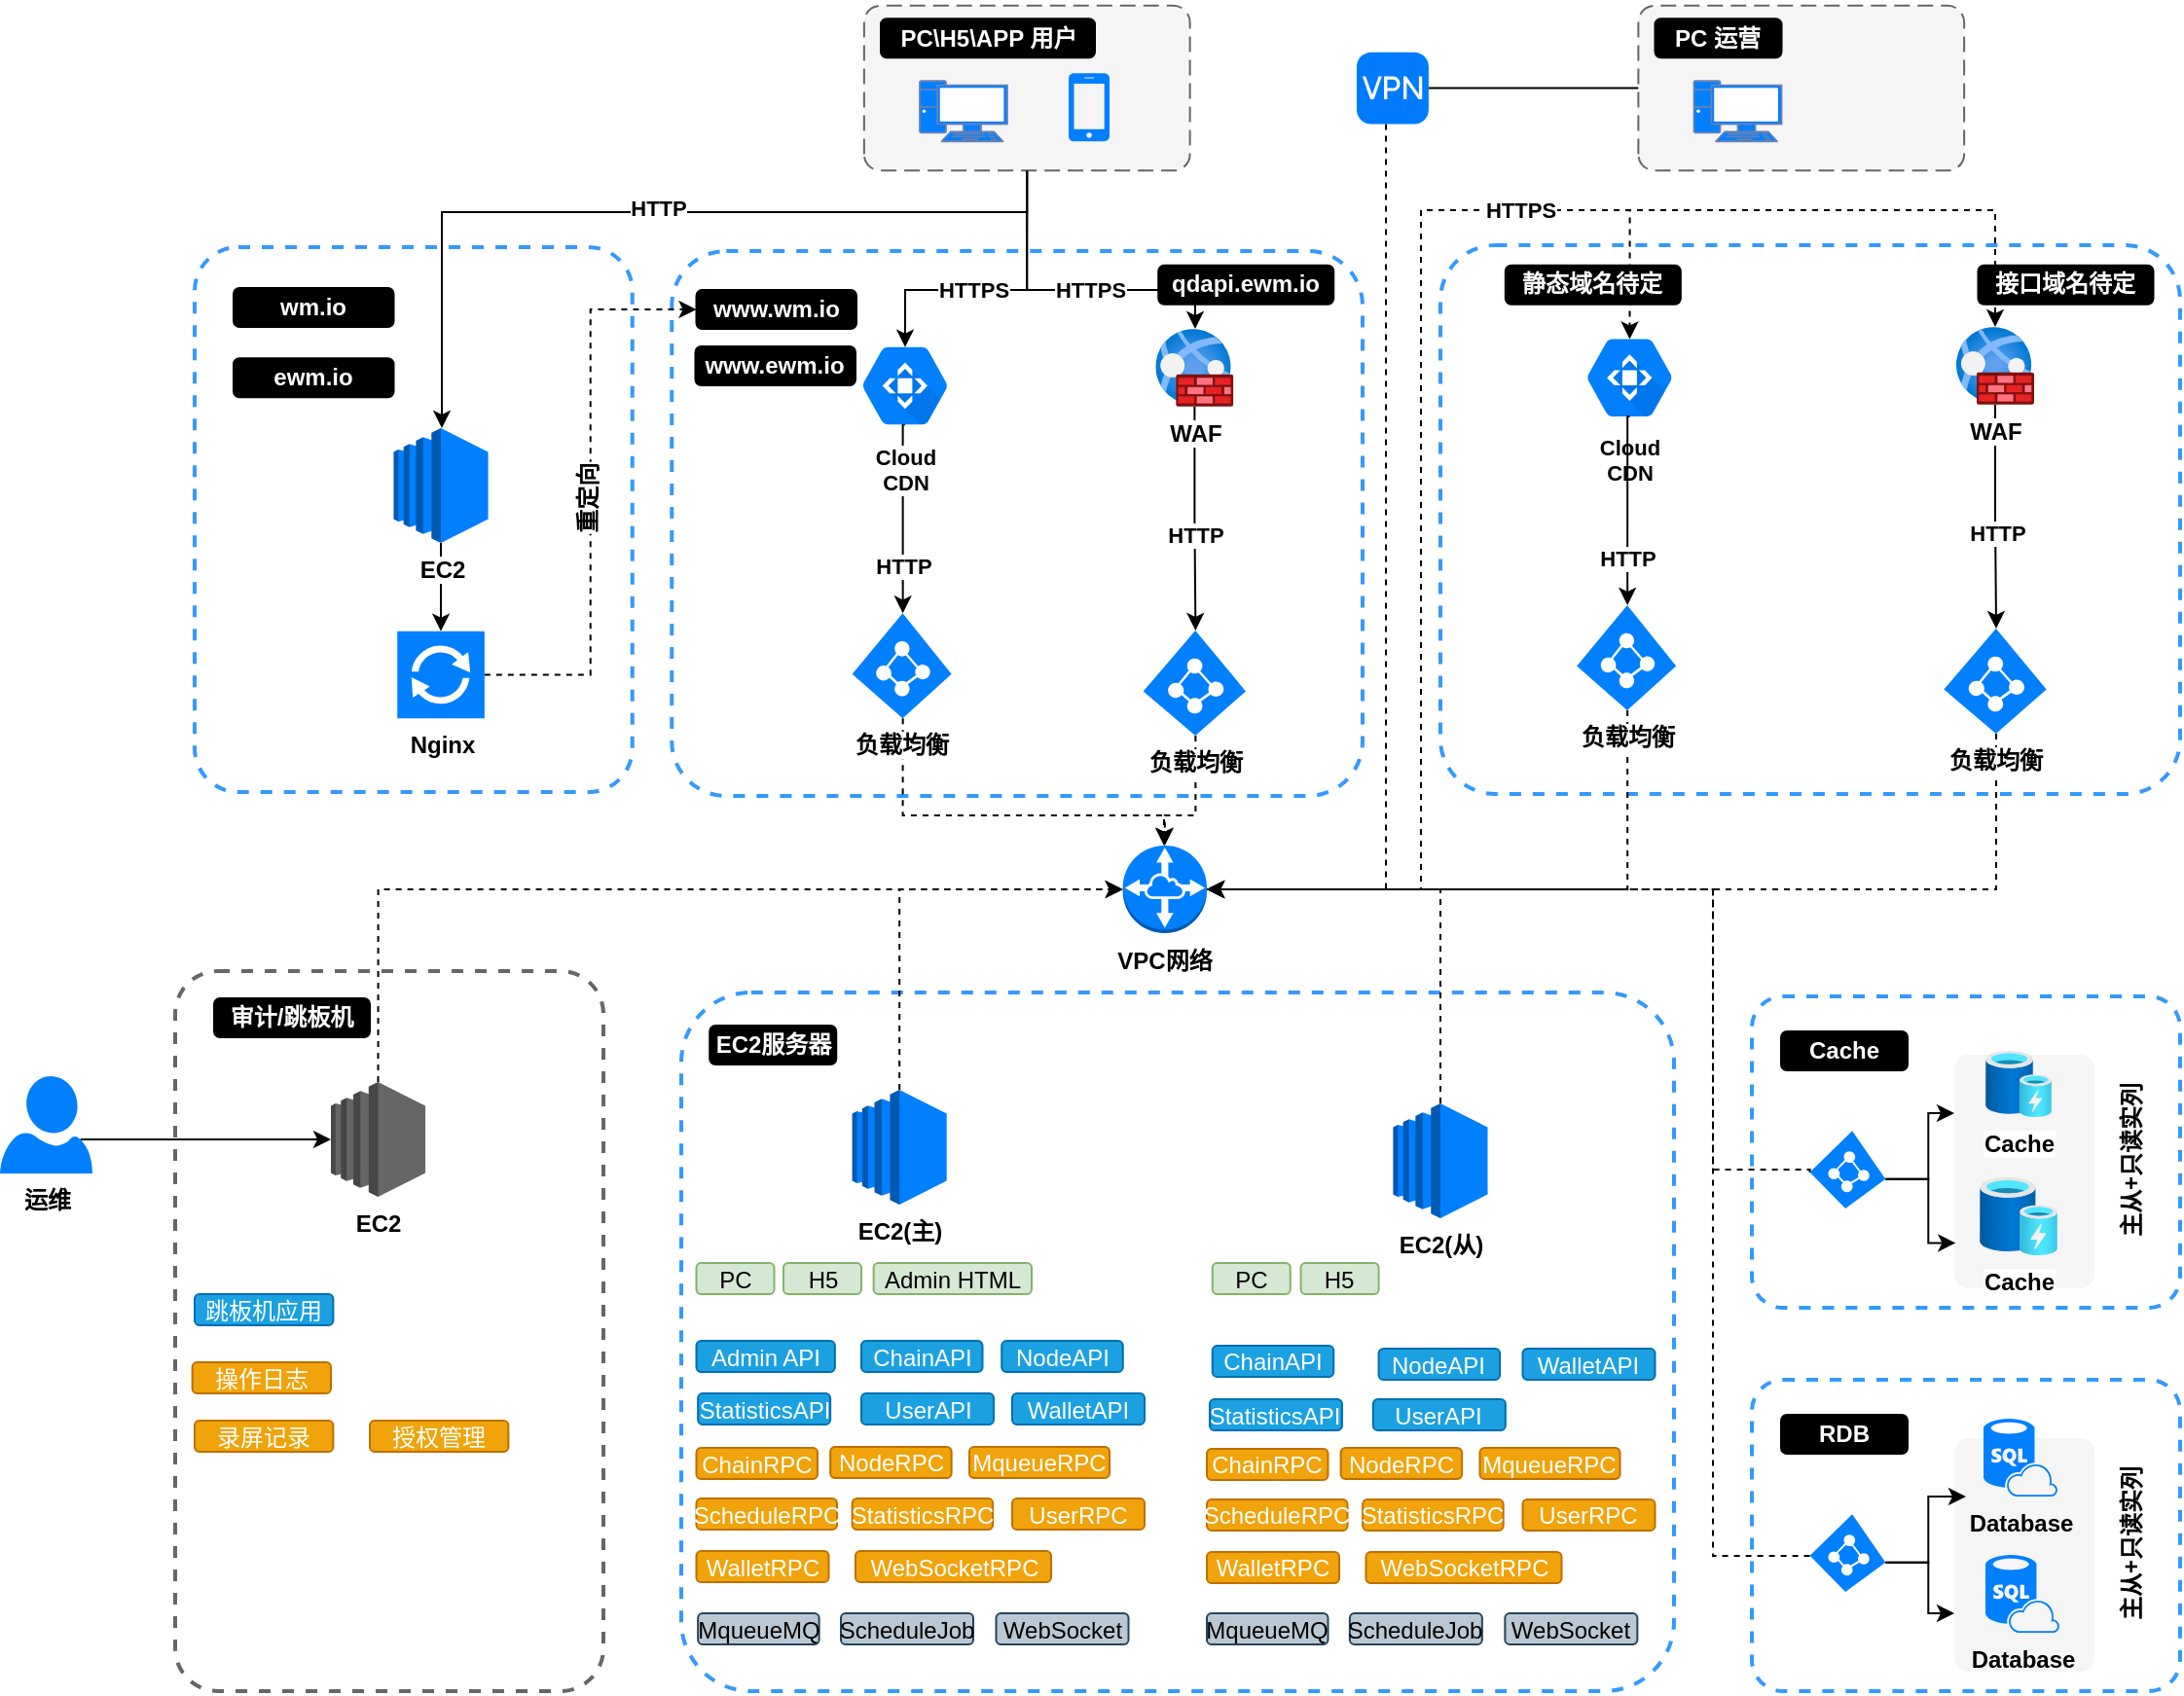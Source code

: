 <mxfile version="17.4.6" type="github">
  <diagram name="Page-1" id="bfe91b75-5d2c-26a0-9c1d-138518896778">
    <mxGraphModel dx="2942" dy="1554" grid="0" gridSize="10" guides="1" tooltips="1" connect="1" arrows="1" fold="1" page="0" pageScale="1" pageWidth="1100" pageHeight="850" background="none" math="0" shadow="0">
      <root>
        <mxCell id="0" />
        <mxCell id="1" parent="0" />
        <mxCell id="LizpNqH5XbW1a9Z3ppsu-50" value="&lt;font color=&quot;#000000&quot;&gt;Cloud&lt;br&gt;CDN&lt;/font&gt;" style="sketch=0;html=1;fillColor=#007FFF;strokeColor=none;verticalAlign=top;labelPosition=center;verticalLabelPosition=bottom;align=center;spacingTop=-6;fontSize=11;fontStyle=1;fontColor=#999999;shape=mxgraph.gcp2.hexIcon;prIcon=cloud_cdn;rounded=1;shadow=0;labelBackgroundColor=default;labelBorderColor=none;" parent="1" vertex="1">
          <mxGeometry x="824.25" y="75.86" width="66" height="58.5" as="geometry" />
        </mxCell>
        <mxCell id="LizpNqH5XbW1a9Z3ppsu-58" value="" style="rounded=1;arcSize=10;dashed=1;strokeColor=#3399FF;fillColor=none;strokeWidth=2;" parent="1" vertex="1">
          <mxGeometry x="120" y="38" width="224.87" height="280" as="geometry" />
        </mxCell>
        <mxCell id="JEiJStZFtpuKIrxnZZQP-1" value="" style="rounded=1;arcSize=10;dashed=1;strokeColor=#3399FF;fillColor=none;strokeWidth=2;" parent="1" vertex="1">
          <mxGeometry x="365.13" y="40" width="354.87" height="280" as="geometry" />
        </mxCell>
        <mxCell id="LizpNqH5XbW1a9Z3ppsu-34" value="" style="rounded=1;arcSize=10;dashed=1;strokeColor=#3399FF;fillColor=none;strokeWidth=2;fontStyle=1;labelBackgroundColor=default;" parent="1" vertex="1">
          <mxGeometry x="760" y="37" width="380" height="282" as="geometry" />
        </mxCell>
        <mxCell id="LizpNqH5XbW1a9Z3ppsu-41" value="" style="rounded=1;arcSize=10;dashed=1;strokeColor=#666666;fillColor=#f5f5f5;dashPattern=8 4;strokeWidth=1;rotation=-90;" parent="1" vertex="1">
          <mxGeometry x="903" y="-127.38" width="84.75" height="167.38" as="geometry" />
        </mxCell>
        <mxCell id="JEiJStZFtpuKIrxnZZQP-120" value="" style="rounded=1;arcSize=10;dashed=1;strokeColor=#3399FF;fillColor=none;strokeWidth=2;" parent="1" vertex="1">
          <mxGeometry x="370" y="421" width="510" height="359" as="geometry" />
        </mxCell>
        <mxCell id="JEiJStZFtpuKIrxnZZQP-115" style="edgeStyle=orthogonalEdgeStyle;rounded=0;orthogonalLoop=1;jettySize=auto;html=1;entryX=0.51;entryY=0;entryDx=0;entryDy=0;entryPerimeter=0;fontColor=#000000;" parent="1" source="JEiJStZFtpuKIrxnZZQP-105" target="JEiJStZFtpuKIrxnZZQP-114" edge="1">
          <mxGeometry relative="1" as="geometry" />
        </mxCell>
        <mxCell id="JEiJStZFtpuKIrxnZZQP-117" value="HTTP" style="edgeLabel;html=1;align=center;verticalAlign=middle;resizable=0;points=[];fontColor=#000000;fontStyle=1" parent="JEiJStZFtpuKIrxnZZQP-115" vertex="1" connectable="0">
          <mxGeometry x="0.147" relative="1" as="geometry">
            <mxPoint as="offset" />
          </mxGeometry>
        </mxCell>
        <mxCell id="JEiJStZFtpuKIrxnZZQP-143" style="edgeStyle=orthogonalEdgeStyle;rounded=0;orthogonalLoop=1;jettySize=auto;html=1;exitX=0;exitY=0.5;exitDx=0;exitDy=0;fontColor=#000000;" parent="1" source="JEiJStZFtpuKIrxnZZQP-14" target="JEiJStZFtpuKIrxnZZQP-105" edge="1">
          <mxGeometry relative="1" as="geometry">
            <Array as="points">
              <mxPoint x="548" y="60" />
              <mxPoint x="634" y="60" />
            </Array>
          </mxGeometry>
        </mxCell>
        <mxCell id="JEiJStZFtpuKIrxnZZQP-144" value="HTTPS" style="edgeLabel;html=1;align=center;verticalAlign=middle;resizable=0;points=[];fontColor=#000000;fontStyle=1" parent="JEiJStZFtpuKIrxnZZQP-143" vertex="1" connectable="0">
          <mxGeometry x="0.449" y="-2" relative="1" as="geometry">
            <mxPoint x="-28" y="-2" as="offset" />
          </mxGeometry>
        </mxCell>
        <mxCell id="LizpNqH5XbW1a9Z3ppsu-64" style="edgeStyle=orthogonalEdgeStyle;rounded=0;orthogonalLoop=1;jettySize=auto;html=1;exitX=0;exitY=0.5;exitDx=0;exitDy=0;fontColor=#000000;" parent="1" source="JEiJStZFtpuKIrxnZZQP-14" target="LizpNqH5XbW1a9Z3ppsu-61" edge="1">
          <mxGeometry relative="1" as="geometry">
            <Array as="points">
              <mxPoint x="548" y="20" />
              <mxPoint x="247" y="20" />
            </Array>
          </mxGeometry>
        </mxCell>
        <mxCell id="LizpNqH5XbW1a9Z3ppsu-71" value="HTTP" style="edgeLabel;html=1;align=center;verticalAlign=middle;resizable=0;points=[];fontColor=#000000;fontStyle=1" parent="LizpNqH5XbW1a9Z3ppsu-64" vertex="1" connectable="0">
          <mxGeometry x="-0.025" y="-2" relative="1" as="geometry">
            <mxPoint as="offset" />
          </mxGeometry>
        </mxCell>
        <mxCell id="JEiJStZFtpuKIrxnZZQP-14" value="" style="rounded=1;arcSize=10;dashed=1;strokeColor=#666666;fillColor=#f5f5f5;dashPattern=8 4;strokeWidth=1;rotation=-90;" parent="1" vertex="1">
          <mxGeometry x="505.25" y="-127.38" width="84.75" height="167.38" as="geometry" />
        </mxCell>
        <mxCell id="JEiJStZFtpuKIrxnZZQP-3" value="" style="rounded=1;arcSize=10;dashed=1;strokeColor=#3399FF;fillColor=none;strokeWidth=2;" parent="1" vertex="1">
          <mxGeometry x="920" y="423" width="220" height="160" as="geometry" />
        </mxCell>
        <mxCell id="JEiJStZFtpuKIrxnZZQP-103" value="HTTPS" style="edgeStyle=orthogonalEdgeStyle;rounded=0;orthogonalLoop=1;jettySize=auto;html=1;exitX=0;exitY=0.5;exitDx=0;exitDy=0;entryX=0.5;entryY=0.16;entryDx=0;entryDy=0;entryPerimeter=0;fontColor=#000000;fontStyle=1" parent="1" source="JEiJStZFtpuKIrxnZZQP-14" target="JEiJStZFtpuKIrxnZZQP-102" edge="1">
          <mxGeometry x="0.16" relative="1" as="geometry">
            <Array as="points">
              <mxPoint x="548" y="60" />
              <mxPoint x="485" y="60" />
            </Array>
            <mxPoint as="offset" />
          </mxGeometry>
        </mxCell>
        <mxCell id="JEiJStZFtpuKIrxnZZQP-20" value="" style="rounded=1;arcSize=10;dashed=1;strokeColor=none;fillColor=#f5f5f5;dashPattern=8 4;strokeWidth=2;rotation=-90;" parent="1" vertex="1">
          <mxGeometry x="1000" y="477" width="120" height="72" as="geometry" />
        </mxCell>
        <mxCell id="JEiJStZFtpuKIrxnZZQP-158" style="edgeStyle=orthogonalEdgeStyle;rounded=0;orthogonalLoop=1;jettySize=auto;html=1;exitX=0.87;exitY=0.65;exitDx=0;exitDy=0;exitPerimeter=0;fontColor=#000000;" parent="1" source="JEiJStZFtpuKIrxnZZQP-27" target="JEiJStZFtpuKIrxnZZQP-157" edge="1">
          <mxGeometry relative="1" as="geometry" />
        </mxCell>
        <mxCell id="JEiJStZFtpuKIrxnZZQP-27" value="运维" style="verticalLabelPosition=bottom;html=1;verticalAlign=top;strokeColor=none;fillColor=#007FFF;shape=mxgraph.azure.user;fontStyle=1" parent="1" vertex="1">
          <mxGeometry x="20" y="464" width="47.5" height="50" as="geometry" />
        </mxCell>
        <mxCell id="JEiJStZFtpuKIrxnZZQP-59" value="&lt;b&gt;主从+只读实列&lt;/b&gt;" style="text;html=1;strokeColor=none;fillColor=none;align=center;verticalAlign=middle;whiteSpace=wrap;rounded=0;rotation=-90;" parent="1" vertex="1">
          <mxGeometry x="1060" y="497" width="110" height="20" as="geometry" />
        </mxCell>
        <mxCell id="JEiJStZFtpuKIrxnZZQP-171" style="edgeStyle=orthogonalEdgeStyle;rounded=0;orthogonalLoop=1;jettySize=auto;html=1;exitX=0.51;exitY=1;exitDx=0;exitDy=0;exitPerimeter=0;dashed=1;fontColor=#FFFFFF;" parent="1" source="JEiJStZFtpuKIrxnZZQP-73" target="JEiJStZFtpuKIrxnZZQP-146" edge="1">
          <mxGeometry relative="1" as="geometry">
            <Array as="points">
              <mxPoint x="484" y="330" />
              <mxPoint x="618" y="330" />
            </Array>
          </mxGeometry>
        </mxCell>
        <mxCell id="JEiJStZFtpuKIrxnZZQP-73" value="负载均衡" style="verticalLabelPosition=bottom;html=1;verticalAlign=top;strokeColor=none;fillColor=#007FFF;shape=mxgraph.azure.azure_active_directory;rotation=0;labelBackgroundColor=default;fontStyle=1" parent="1" vertex="1">
          <mxGeometry x="457.82" y="226.14" width="51" height="54" as="geometry" />
        </mxCell>
        <mxCell id="JEiJStZFtpuKIrxnZZQP-85" value="" style="fontColor=#0066CC;verticalAlign=top;verticalLabelPosition=bottom;labelPosition=center;align=center;html=1;fillColor=#007FFF;strokeColor=#6881B3;gradientColor=none;gradientDirection=north;strokeWidth=2;shape=mxgraph.networks.pc;" parent="1" vertex="1">
          <mxGeometry x="492.5" y="-47.38" width="45" height="31" as="geometry" />
        </mxCell>
        <mxCell id="JEiJStZFtpuKIrxnZZQP-86" value="" style="shadow=0;dashed=0;html=1;strokeColor=none;fillColor=#007FFF;labelPosition=center;verticalLabelPosition=bottom;verticalAlign=top;shape=mxgraph.office.devices.cell_phone_iphone_proportional;" parent="1" vertex="1">
          <mxGeometry x="569" y="-51.38" width="21" height="35" as="geometry" />
        </mxCell>
        <mxCell id="JEiJStZFtpuKIrxnZZQP-88" value="&lt;b&gt;PC\H5\APP 用户&lt;/b&gt;" style="text;html=1;strokeColor=default;fillColor=#000000;align=center;verticalAlign=middle;whiteSpace=wrap;rounded=1;rotation=0;labelBackgroundColor=none;fontColor=#FFFFFF;shadow=0;labelBorderColor=none;" parent="1" vertex="1">
          <mxGeometry x="472.5" y="-79.38" width="110" height="20" as="geometry" />
        </mxCell>
        <mxCell id="JEiJStZFtpuKIrxnZZQP-95" style="edgeStyle=none;rounded=0;html=1;exitX=0.75;exitY=0;startArrow=blockThin;startFill=1;endArrow=blockThin;endFill=1;jettySize=auto;orthogonalLoop=1;strokeColor=#3399FF;strokeWidth=2;fontColor=#00BEF2;" parent="1" source="JEiJStZFtpuKIrxnZZQP-88" target="JEiJStZFtpuKIrxnZZQP-88" edge="1">
          <mxGeometry relative="1" as="geometry" />
        </mxCell>
        <mxCell id="JEiJStZFtpuKIrxnZZQP-101" value="&lt;b&gt;www.wm.io&lt;/b&gt;" style="text;html=1;strokeColor=default;fillColor=#000000;align=center;verticalAlign=middle;whiteSpace=wrap;rounded=1;rotation=0;labelBackgroundColor=none;fontColor=#FFFFFF;shadow=0;labelBorderColor=none;" parent="1" vertex="1">
          <mxGeometry x="377.75" y="60" width="82.25" height="20" as="geometry" />
        </mxCell>
        <mxCell id="JEiJStZFtpuKIrxnZZQP-107" value="HTTP" style="edgeStyle=orthogonalEdgeStyle;rounded=0;orthogonalLoop=1;jettySize=auto;html=1;exitX=0.5;exitY=0.84;exitDx=0;exitDy=0;exitPerimeter=0;entryX=0.51;entryY=0;entryDx=0;entryDy=0;entryPerimeter=0;fontColor=#000000;fontStyle=1" parent="1" source="JEiJStZFtpuKIrxnZZQP-102" target="JEiJStZFtpuKIrxnZZQP-73" edge="1">
          <mxGeometry x="0.505" relative="1" as="geometry">
            <Array as="points">
              <mxPoint x="485" y="129" />
            </Array>
            <mxPoint as="offset" />
          </mxGeometry>
        </mxCell>
        <mxCell id="JEiJStZFtpuKIrxnZZQP-102" value="&lt;font color=&quot;#000000&quot;&gt;Cloud&lt;br&gt;CDN&lt;/font&gt;" style="sketch=0;html=1;fillColor=#007FFF;strokeColor=none;verticalAlign=top;labelPosition=center;verticalLabelPosition=bottom;align=center;spacingTop=-6;fontSize=11;fontStyle=1;fontColor=#999999;shape=mxgraph.gcp2.hexIcon;prIcon=cloud_cdn;rounded=1;shadow=0;labelBackgroundColor=default;labelBorderColor=none;" parent="1" vertex="1">
          <mxGeometry x="452" y="80" width="66" height="58.5" as="geometry" />
        </mxCell>
        <mxCell id="JEiJStZFtpuKIrxnZZQP-113" value="&lt;b&gt;qdapi.ewm.io&lt;/b&gt;" style="text;html=1;strokeColor=default;fillColor=#000000;align=center;verticalAlign=middle;whiteSpace=wrap;rounded=1;rotation=0;labelBackgroundColor=none;fontColor=#FFFFFF;shadow=0;labelBorderColor=none;" parent="1" vertex="1">
          <mxGeometry x="615.13" y="47.38" width="90" height="20" as="geometry" />
        </mxCell>
        <mxCell id="JEiJStZFtpuKIrxnZZQP-172" style="edgeStyle=orthogonalEdgeStyle;rounded=0;orthogonalLoop=1;jettySize=auto;html=1;exitX=0.51;exitY=1;exitDx=0;exitDy=0;exitPerimeter=0;entryX=0.5;entryY=0;entryDx=0;entryDy=0;entryPerimeter=0;dashed=1;fontColor=#FFFFFF;" parent="1" source="JEiJStZFtpuKIrxnZZQP-114" target="JEiJStZFtpuKIrxnZZQP-146" edge="1">
          <mxGeometry relative="1" as="geometry">
            <Array as="points">
              <mxPoint x="634" y="330" />
              <mxPoint x="618" y="330" />
            </Array>
          </mxGeometry>
        </mxCell>
        <mxCell id="JEiJStZFtpuKIrxnZZQP-114" value="负载均衡" style="verticalLabelPosition=bottom;html=1;verticalAlign=top;strokeColor=none;fillColor=#007FFF;shape=mxgraph.azure.azure_active_directory;rotation=0;labelBackgroundColor=default;fontStyle=1" parent="1" vertex="1">
          <mxGeometry x="607.35" y="235" width="52.65" height="54" as="geometry" />
        </mxCell>
        <mxCell id="JEiJStZFtpuKIrxnZZQP-105" value="&lt;b&gt;WAF&lt;/b&gt;" style="aspect=fixed;html=1;points=[];align=center;image;fontSize=12;image=img/lib/azure2/networking/Web_Application_Firewall_Policies_WAF.svg;rounded=1;shadow=0;labelBackgroundColor=default;labelBorderColor=none;fontColor=#000000;strokeColor=#666666;strokeWidth=1;fillColor=#007FFF;" parent="1" vertex="1">
          <mxGeometry x="613.68" y="80" width="40" height="40" as="geometry" />
        </mxCell>
        <mxCell id="JEiJStZFtpuKIrxnZZQP-121" value="&lt;b&gt;EC2服务器&lt;/b&gt;" style="text;html=1;strokeColor=default;fillColor=#000000;align=center;verticalAlign=middle;whiteSpace=wrap;rounded=1;rotation=0;labelBackgroundColor=none;fontColor=#FFFFFF;shadow=0;labelBorderColor=none;" parent="1" vertex="1">
          <mxGeometry x="384.62" y="438" width="65" height="20" as="geometry" />
        </mxCell>
        <mxCell id="JEiJStZFtpuKIrxnZZQP-122" value="&lt;b&gt;Cache&lt;/b&gt;" style="text;html=1;strokeColor=default;fillColor=#000000;align=center;verticalAlign=middle;whiteSpace=wrap;rounded=1;rotation=0;labelBackgroundColor=none;fontColor=#FFFFFF;shadow=0;labelBorderColor=none;" parent="1" vertex="1">
          <mxGeometry x="935" y="441" width="65" height="20" as="geometry" />
        </mxCell>
        <mxCell id="JEiJStZFtpuKIrxnZZQP-139" style="edgeStyle=orthogonalEdgeStyle;rounded=0;orthogonalLoop=1;jettySize=auto;html=1;exitX=1;exitY=0.58;exitDx=0;exitDy=0;exitPerimeter=0;entryX=0.75;entryY=0;entryDx=0;entryDy=0;fontColor=#000000;" parent="1" source="JEiJStZFtpuKIrxnZZQP-125" target="JEiJStZFtpuKIrxnZZQP-20" edge="1">
          <mxGeometry relative="1" as="geometry" />
        </mxCell>
        <mxCell id="JEiJStZFtpuKIrxnZZQP-140" style="edgeStyle=orthogonalEdgeStyle;rounded=0;orthogonalLoop=1;jettySize=auto;html=1;exitX=1;exitY=0.58;exitDx=0;exitDy=0;exitPerimeter=0;entryX=0.194;entryY=0.009;entryDx=0;entryDy=0;entryPerimeter=0;fontColor=#000000;" parent="1" source="JEiJStZFtpuKIrxnZZQP-125" target="JEiJStZFtpuKIrxnZZQP-20" edge="1">
          <mxGeometry relative="1" as="geometry" />
        </mxCell>
        <mxCell id="JEiJStZFtpuKIrxnZZQP-175" style="edgeStyle=orthogonalEdgeStyle;rounded=0;orthogonalLoop=1;jettySize=auto;html=1;exitX=0;exitY=0.58;exitDx=0;exitDy=0;exitPerimeter=0;entryX=1;entryY=0.5;entryDx=0;entryDy=0;entryPerimeter=0;dashed=1;fontColor=#FFFFFF;" parent="1" source="JEiJStZFtpuKIrxnZZQP-125" target="JEiJStZFtpuKIrxnZZQP-146" edge="1">
          <mxGeometry relative="1" as="geometry">
            <Array as="points">
              <mxPoint x="950" y="512" />
              <mxPoint x="900" y="512" />
              <mxPoint x="900" y="368" />
            </Array>
          </mxGeometry>
        </mxCell>
        <mxCell id="JEiJStZFtpuKIrxnZZQP-125" value="" style="verticalLabelPosition=bottom;html=1;verticalAlign=top;strokeColor=none;fillColor=#007FFF;shape=mxgraph.azure.azure_active_directory;rotation=5;" parent="1" vertex="1">
          <mxGeometry x="950" y="492" width="39" height="40" as="geometry" />
        </mxCell>
        <mxCell id="JEiJStZFtpuKIrxnZZQP-126" value="" style="rounded=1;arcSize=10;dashed=1;strokeColor=#3399FF;fillColor=none;strokeWidth=2;" parent="1" vertex="1">
          <mxGeometry x="920" y="620" width="220" height="160" as="geometry" />
        </mxCell>
        <mxCell id="JEiJStZFtpuKIrxnZZQP-127" value="" style="rounded=1;arcSize=10;dashed=1;strokeColor=none;fillColor=#f5f5f5;dashPattern=8 4;strokeWidth=2;rotation=-90;" parent="1" vertex="1">
          <mxGeometry x="1000" y="674" width="120" height="72" as="geometry" />
        </mxCell>
        <mxCell id="JEiJStZFtpuKIrxnZZQP-128" value="&lt;b&gt;Database&lt;/b&gt;" style="verticalLabelPosition=bottom;html=1;verticalAlign=top;strokeColor=none;fillColor=#007FFF;shape=mxgraph.azure.sql_database_sql_azure;" parent="1" vertex="1">
          <mxGeometry x="1040" y="710" width="38" height="40" as="geometry" />
        </mxCell>
        <mxCell id="JEiJStZFtpuKIrxnZZQP-129" value="&lt;b&gt;Database&lt;/b&gt;" style="verticalLabelPosition=bottom;html=1;verticalAlign=top;strokeColor=none;fillColor=#007FFF;shape=mxgraph.azure.sql_database_sql_azure;" parent="1" vertex="1">
          <mxGeometry x="1039" y="640" width="38" height="40" as="geometry" />
        </mxCell>
        <mxCell id="JEiJStZFtpuKIrxnZZQP-130" value="&lt;b&gt;主从+只读实列&lt;/b&gt;" style="text;html=1;strokeColor=none;fillColor=none;align=center;verticalAlign=middle;whiteSpace=wrap;rounded=0;rotation=-90;" parent="1" vertex="1">
          <mxGeometry x="1060" y="694" width="110" height="20" as="geometry" />
        </mxCell>
        <mxCell id="JEiJStZFtpuKIrxnZZQP-131" value="&lt;b&gt;RDB&lt;/b&gt;" style="text;html=1;strokeColor=default;fillColor=#000000;align=center;verticalAlign=middle;whiteSpace=wrap;rounded=1;rotation=0;labelBackgroundColor=none;fontColor=#FFFFFF;shadow=0;labelBorderColor=none;" parent="1" vertex="1">
          <mxGeometry x="935" y="638" width="65" height="20" as="geometry" />
        </mxCell>
        <mxCell id="JEiJStZFtpuKIrxnZZQP-137" style="edgeStyle=orthogonalEdgeStyle;rounded=0;orthogonalLoop=1;jettySize=auto;html=1;exitX=1;exitY=0.58;exitDx=0;exitDy=0;exitPerimeter=0;entryX=0.75;entryY=0.083;entryDx=0;entryDy=0;entryPerimeter=0;fontColor=#000000;" parent="1" source="JEiJStZFtpuKIrxnZZQP-132" target="JEiJStZFtpuKIrxnZZQP-127" edge="1">
          <mxGeometry relative="1" as="geometry" />
        </mxCell>
        <mxCell id="JEiJStZFtpuKIrxnZZQP-138" style="edgeStyle=orthogonalEdgeStyle;rounded=0;orthogonalLoop=1;jettySize=auto;html=1;exitX=1;exitY=0.58;exitDx=0;exitDy=0;exitPerimeter=0;entryX=0.25;entryY=0;entryDx=0;entryDy=0;fontColor=#000000;" parent="1" source="JEiJStZFtpuKIrxnZZQP-132" target="JEiJStZFtpuKIrxnZZQP-127" edge="1">
          <mxGeometry relative="1" as="geometry" />
        </mxCell>
        <mxCell id="JEiJStZFtpuKIrxnZZQP-176" style="edgeStyle=orthogonalEdgeStyle;rounded=0;orthogonalLoop=1;jettySize=auto;html=1;exitX=0;exitY=0.58;exitDx=0;exitDy=0;exitPerimeter=0;entryX=1;entryY=0.5;entryDx=0;entryDy=0;entryPerimeter=0;dashed=1;fontColor=#FFFFFF;" parent="1" source="JEiJStZFtpuKIrxnZZQP-132" target="JEiJStZFtpuKIrxnZZQP-146" edge="1">
          <mxGeometry relative="1" as="geometry">
            <Array as="points">
              <mxPoint x="900" y="710" />
              <mxPoint x="900" y="368" />
            </Array>
          </mxGeometry>
        </mxCell>
        <mxCell id="JEiJStZFtpuKIrxnZZQP-132" value="" style="verticalLabelPosition=bottom;html=1;verticalAlign=top;strokeColor=none;fillColor=#007FFF;shape=mxgraph.azure.azure_active_directory;rotation=5;" parent="1" vertex="1">
          <mxGeometry x="950" y="689" width="39" height="40" as="geometry" />
        </mxCell>
        <mxCell id="JEiJStZFtpuKIrxnZZQP-134" value="&lt;b&gt;Cache&lt;/b&gt;" style="aspect=fixed;html=1;points=[];align=center;image;fontSize=12;image=img/lib/azure2/general/Cache.svg;rounded=1;shadow=0;labelBackgroundColor=default;labelBorderColor=none;fontColor=#000000;strokeColor=#666666;strokeWidth=1;fillColor=#007FFF;" parent="1" vertex="1">
          <mxGeometry x="1040" y="451" width="34" height="34" as="geometry" />
        </mxCell>
        <mxCell id="JEiJStZFtpuKIrxnZZQP-136" value="Cache" style="aspect=fixed;html=1;points=[];align=center;image;fontSize=12;image=img/lib/azure2/general/Cache.svg;rounded=1;shadow=0;labelBackgroundColor=default;labelBorderColor=none;fontColor=#000000;strokeColor=#666666;strokeWidth=1;fillColor=#007FFF;fontStyle=1" parent="1" vertex="1">
          <mxGeometry x="1037" y="516" width="40" height="40" as="geometry" />
        </mxCell>
        <mxCell id="JEiJStZFtpuKIrxnZZQP-173" style="edgeStyle=orthogonalEdgeStyle;rounded=0;orthogonalLoop=1;jettySize=auto;html=1;exitX=0.5;exitY=0;exitDx=0;exitDy=0;exitPerimeter=0;entryX=0;entryY=0.5;entryDx=0;entryDy=0;entryPerimeter=0;dashed=1;fontColor=#FFFFFF;" parent="1" source="JEiJStZFtpuKIrxnZZQP-104" target="JEiJStZFtpuKIrxnZZQP-146" edge="1">
          <mxGeometry relative="1" as="geometry" />
        </mxCell>
        <mxCell id="JEiJStZFtpuKIrxnZZQP-104" value="EC2(主)" style="outlineConnect=0;dashed=0;verticalLabelPosition=bottom;verticalAlign=top;align=center;html=1;shape=mxgraph.aws3.ec2;fillColor=#007FFF;gradientColor=none;rounded=1;shadow=0;labelBackgroundColor=default;labelBorderColor=none;fontColor=#000000;strokeColor=#666666;strokeWidth=1;fontStyle=1" parent="1" vertex="1">
          <mxGeometry x="457.82" y="471" width="48.53" height="59" as="geometry" />
        </mxCell>
        <mxCell id="JEiJStZFtpuKIrxnZZQP-174" style="edgeStyle=orthogonalEdgeStyle;rounded=0;orthogonalLoop=1;jettySize=auto;html=1;exitX=0.5;exitY=0;exitDx=0;exitDy=0;exitPerimeter=0;entryX=1;entryY=0.5;entryDx=0;entryDy=0;entryPerimeter=0;dashed=1;fontColor=#FFFFFF;" parent="1" source="JEiJStZFtpuKIrxnZZQP-106" target="JEiJStZFtpuKIrxnZZQP-146" edge="1">
          <mxGeometry relative="1" as="geometry" />
        </mxCell>
        <mxCell id="JEiJStZFtpuKIrxnZZQP-106" value="EC2(从)" style="outlineConnect=0;dashed=0;verticalLabelPosition=bottom;verticalAlign=top;align=center;html=1;shape=mxgraph.aws3.ec2;fillColor=#007FFF;gradientColor=none;rounded=1;shadow=0;labelBackgroundColor=default;labelBorderColor=none;fontColor=#000000;strokeColor=#666666;strokeWidth=1;fontStyle=1" parent="1" vertex="1">
          <mxGeometry x="735.73" y="478" width="48.53" height="59" as="geometry" />
        </mxCell>
        <mxCell id="JEiJStZFtpuKIrxnZZQP-145" value="" style="rounded=1;arcSize=10;dashed=1;strokeColor=#666666;fillColor=none;strokeWidth=2;" parent="1" vertex="1">
          <mxGeometry x="110" y="410" width="220" height="370" as="geometry" />
        </mxCell>
        <mxCell id="LizpNqH5XbW1a9Z3ppsu-80" style="edgeStyle=orthogonalEdgeStyle;rounded=0;orthogonalLoop=1;jettySize=auto;html=1;exitX=1;exitY=0.5;exitDx=0;exitDy=0;exitPerimeter=0;entryX=0.5;entryY=0.16;entryDx=0;entryDy=0;entryPerimeter=0;dashed=1;fontColor=#FFFFFF;" parent="1" source="JEiJStZFtpuKIrxnZZQP-146" target="LizpNqH5XbW1a9Z3ppsu-50" edge="1">
          <mxGeometry relative="1" as="geometry">
            <Array as="points">
              <mxPoint x="750" y="368" />
              <mxPoint x="750" y="19" />
              <mxPoint x="857" y="19" />
            </Array>
          </mxGeometry>
        </mxCell>
        <mxCell id="JEiJStZFtpuKIrxnZZQP-146" value="VPC网络" style="outlineConnect=0;dashed=0;verticalLabelPosition=bottom;verticalAlign=top;align=center;html=1;shape=mxgraph.aws3.vpc_peering;fillColor=#007FFF;gradientColor=none;rounded=1;shadow=0;labelBackgroundColor=default;labelBorderColor=none;fontColor=#000000;strokeColor=#666666;strokeWidth=1;fontStyle=1" parent="1" vertex="1">
          <mxGeometry x="596.87" y="345.5" width="43.13" height="45" as="geometry" />
        </mxCell>
        <mxCell id="JEiJStZFtpuKIrxnZZQP-156" value="&lt;b&gt;审计/跳板机&lt;/b&gt;" style="text;html=1;strokeColor=default;fillColor=#000000;align=center;verticalAlign=middle;whiteSpace=wrap;rounded=1;rotation=0;labelBackgroundColor=none;fontColor=#FFFFFF;shadow=0;labelBorderColor=none;" parent="1" vertex="1">
          <mxGeometry x="130" y="424" width="80" height="20" as="geometry" />
        </mxCell>
        <mxCell id="JEiJStZFtpuKIrxnZZQP-177" style="edgeStyle=orthogonalEdgeStyle;rounded=0;orthogonalLoop=1;jettySize=auto;html=1;exitX=0.5;exitY=0;exitDx=0;exitDy=0;exitPerimeter=0;entryX=0;entryY=0.5;entryDx=0;entryDy=0;entryPerimeter=0;dashed=1;fontColor=#FFFFFF;" parent="1" source="JEiJStZFtpuKIrxnZZQP-157" target="JEiJStZFtpuKIrxnZZQP-146" edge="1">
          <mxGeometry relative="1" as="geometry" />
        </mxCell>
        <mxCell id="JEiJStZFtpuKIrxnZZQP-157" value="EC2" style="outlineConnect=0;dashed=0;verticalLabelPosition=bottom;verticalAlign=top;align=center;html=1;shape=mxgraph.aws3.ec2;fillColor=#666666;gradientColor=none;rounded=1;shadow=0;labelBackgroundColor=default;labelBorderColor=none;fontColor=#000000;strokeColor=#666666;strokeWidth=1;fontStyle=1" parent="1" vertex="1">
          <mxGeometry x="190" y="467" width="48.53" height="59" as="geometry" />
        </mxCell>
        <mxCell id="JEiJStZFtpuKIrxnZZQP-162" value="PC" style="text;html=1;strokeColor=#82b366;fillColor=#d5e8d4;align=center;verticalAlign=middle;whiteSpace=wrap;rounded=1;shadow=0;labelBackgroundColor=none;labelBorderColor=none;spacingTop=1;" parent="1" vertex="1">
          <mxGeometry x="377.75" y="560" width="40" height="16" as="geometry" />
        </mxCell>
        <mxCell id="JEiJStZFtpuKIrxnZZQP-164" value="H5" style="text;html=1;strokeColor=#82b366;fillColor=#d5e8d4;align=center;verticalAlign=middle;whiteSpace=wrap;rounded=1;shadow=0;labelBackgroundColor=none;labelBorderColor=none;spacingTop=1;" parent="1" vertex="1">
          <mxGeometry x="422.5" y="560" width="40" height="16" as="geometry" />
        </mxCell>
        <mxCell id="JEiJStZFtpuKIrxnZZQP-165" value="Admin HTML" style="text;html=1;strokeColor=#82b366;fillColor=#d5e8d4;align=center;verticalAlign=middle;whiteSpace=wrap;rounded=1;shadow=0;labelBackgroundColor=none;labelBorderColor=none;spacingTop=1;" parent="1" vertex="1">
          <mxGeometry x="468.82" y="560" width="81.18" height="16" as="geometry" />
        </mxCell>
        <mxCell id="JEiJStZFtpuKIrxnZZQP-166" value="Admin API" style="text;html=1;strokeColor=#006EAF;fillColor=#1ba1e2;align=center;verticalAlign=middle;whiteSpace=wrap;rounded=1;shadow=0;labelBackgroundColor=none;labelBorderColor=none;spacingTop=1;fontColor=#ffffff;" parent="1" vertex="1">
          <mxGeometry x="377.75" y="600" width="71.18" height="16" as="geometry" />
        </mxCell>
        <mxCell id="JEiJStZFtpuKIrxnZZQP-167" value="ChainAPI" style="text;html=1;strokeColor=#006EAF;fillColor=#1ba1e2;align=center;verticalAlign=middle;whiteSpace=wrap;rounded=1;shadow=0;labelBackgroundColor=none;labelBorderColor=none;fontColor=#ffffff;spacingTop=1;" parent="1" vertex="1">
          <mxGeometry x="462.5" y="600" width="62.25" height="16" as="geometry" />
        </mxCell>
        <mxCell id="JEiJStZFtpuKIrxnZZQP-168" value="ChainRPC" style="text;html=1;strokeColor=#BD7000;fillColor=#f0a30a;align=center;verticalAlign=middle;whiteSpace=wrap;rounded=1;shadow=0;labelBackgroundColor=none;labelBorderColor=none;fontColor=#FFFFFF;spacingTop=1;" parent="1" vertex="1">
          <mxGeometry x="377.75" y="655" width="62.25" height="16" as="geometry" />
        </mxCell>
        <mxCell id="JEiJStZFtpuKIrxnZZQP-169" value="NodeAPI" style="text;html=1;strokeColor=#006EAF;fillColor=#1ba1e2;align=center;verticalAlign=middle;whiteSpace=wrap;rounded=1;shadow=0;labelBackgroundColor=none;labelBorderColor=none;fontColor=#ffffff;spacingTop=1;" parent="1" vertex="1">
          <mxGeometry x="534.62" y="600" width="62.25" height="16" as="geometry" />
        </mxCell>
        <mxCell id="JEiJStZFtpuKIrxnZZQP-170" value="NodeRPC" style="text;html=1;strokeColor=#BD7000;fillColor=#f0a30a;align=center;verticalAlign=middle;whiteSpace=wrap;rounded=1;shadow=0;labelBackgroundColor=none;labelBorderColor=none;fontColor=#FFFFFF;spacingTop=1;" parent="1" vertex="1">
          <mxGeometry x="446.57" y="654.5" width="62.25" height="16" as="geometry" />
        </mxCell>
        <mxCell id="LizpNqH5XbW1a9Z3ppsu-4" value="MqueueMQ" style="text;html=1;strokeColor=#23445d;fillColor=#bac8d3;align=center;verticalAlign=middle;whiteSpace=wrap;rounded=1;shadow=0;labelBackgroundColor=none;labelBorderColor=none;spacingTop=1;" parent="1" vertex="1">
          <mxGeometry x="378.57" y="740" width="62.25" height="16" as="geometry" />
        </mxCell>
        <mxCell id="LizpNqH5XbW1a9Z3ppsu-5" value="MqueueRPC" style="text;html=1;strokeColor=#BD7000;fillColor=#f0a30a;align=center;verticalAlign=middle;whiteSpace=wrap;rounded=1;shadow=0;labelBackgroundColor=none;labelBorderColor=none;spacingTop=1;fontColor=#FFFFFF;" parent="1" vertex="1">
          <mxGeometry x="518" y="654.5" width="72" height="16" as="geometry" />
        </mxCell>
        <mxCell id="LizpNqH5XbW1a9Z3ppsu-6" value="ScheduleJob" style="text;html=1;strokeColor=#23445d;fillColor=#bac8d3;align=center;verticalAlign=middle;whiteSpace=wrap;rounded=1;shadow=0;labelBackgroundColor=none;labelBorderColor=none;spacingTop=1;" parent="1" vertex="1">
          <mxGeometry x="452" y="740" width="68" height="16" as="geometry" />
        </mxCell>
        <mxCell id="LizpNqH5XbW1a9Z3ppsu-7" value="ScheduleRPC" style="text;html=1;strokeColor=#BD7000;fillColor=#f0a30a;align=center;verticalAlign=middle;whiteSpace=wrap;rounded=1;shadow=0;labelBackgroundColor=none;labelBorderColor=none;spacingTop=1;fontColor=#FFFFFF;" parent="1" vertex="1">
          <mxGeometry x="377.75" y="681" width="72.25" height="16" as="geometry" />
        </mxCell>
        <mxCell id="LizpNqH5XbW1a9Z3ppsu-8" value="&lt;span style=&quot;color: rgb(255 , 255 , 255)&quot;&gt;StatisticsRPC&lt;/span&gt;" style="text;html=1;strokeColor=#BD7000;fillColor=#f0a30a;align=center;verticalAlign=middle;whiteSpace=wrap;rounded=1;shadow=0;labelBackgroundColor=none;labelBorderColor=none;spacingTop=1;fontColor=#000000;" parent="1" vertex="1">
          <mxGeometry x="457.82" y="681" width="72.25" height="16" as="geometry" />
        </mxCell>
        <mxCell id="LizpNqH5XbW1a9Z3ppsu-9" value="StatisticsAPI" style="text;html=1;strokeColor=#006EAF;fillColor=#1ba1e2;align=center;verticalAlign=middle;whiteSpace=wrap;rounded=1;shadow=0;labelBackgroundColor=none;labelBorderColor=none;spacingTop=1;fontColor=#ffffff;" parent="1" vertex="1">
          <mxGeometry x="378.57" y="627" width="68" height="16" as="geometry" />
        </mxCell>
        <mxCell id="LizpNqH5XbW1a9Z3ppsu-10" value="UserAPI" style="text;html=1;strokeColor=#006EAF;fillColor=#1ba1e2;align=center;verticalAlign=middle;whiteSpace=wrap;rounded=1;shadow=0;labelBackgroundColor=none;labelBorderColor=none;spacingTop=1;fontColor=#ffffff;" parent="1" vertex="1">
          <mxGeometry x="462.5" y="627" width="68" height="16" as="geometry" />
        </mxCell>
        <mxCell id="LizpNqH5XbW1a9Z3ppsu-11" value="WalletAPI" style="text;html=1;strokeColor=#006EAF;fillColor=#1ba1e2;align=center;verticalAlign=middle;whiteSpace=wrap;rounded=1;shadow=0;labelBackgroundColor=none;labelBorderColor=none;spacingTop=1;fontColor=#ffffff;" parent="1" vertex="1">
          <mxGeometry x="540" y="627" width="68" height="16" as="geometry" />
        </mxCell>
        <mxCell id="LizpNqH5XbW1a9Z3ppsu-12" value="UserRPC" style="text;html=1;strokeColor=#BD7000;fillColor=#f0a30a;align=center;verticalAlign=middle;whiteSpace=wrap;rounded=1;shadow=0;labelBackgroundColor=none;labelBorderColor=none;spacingTop=1;fontColor=#FFFFFF;" parent="1" vertex="1">
          <mxGeometry x="540" y="681" width="68" height="16" as="geometry" />
        </mxCell>
        <mxCell id="LizpNqH5XbW1a9Z3ppsu-13" value="WalletRPC" style="text;html=1;strokeColor=#BD7000;fillColor=#f0a30a;align=center;verticalAlign=middle;whiteSpace=wrap;rounded=1;shadow=0;labelBackgroundColor=none;labelBorderColor=none;spacingTop=1;fontColor=#FFFFFF;" parent="1" vertex="1">
          <mxGeometry x="377.75" y="708" width="68" height="16" as="geometry" />
        </mxCell>
        <mxCell id="LizpNqH5XbW1a9Z3ppsu-14" value="WebSocketRPC" style="text;html=1;strokeColor=#BD7000;fillColor=#f0a30a;align=center;verticalAlign=middle;whiteSpace=wrap;rounded=1;shadow=0;labelBackgroundColor=none;labelBorderColor=none;spacingTop=1;fontColor=#FFFFFF;" parent="1" vertex="1">
          <mxGeometry x="459.5" y="708" width="100.5" height="16" as="geometry" />
        </mxCell>
        <mxCell id="LizpNqH5XbW1a9Z3ppsu-15" value="WebSocket" style="text;html=1;strokeColor=#23445d;fillColor=#bac8d3;align=center;verticalAlign=middle;whiteSpace=wrap;rounded=1;shadow=0;labelBackgroundColor=none;labelBorderColor=none;spacingTop=1;" parent="1" vertex="1">
          <mxGeometry x="531.75" y="740" width="68" height="16" as="geometry" />
        </mxCell>
        <mxCell id="LizpNqH5XbW1a9Z3ppsu-16" value="MqueueMQ" style="text;html=1;strokeColor=#23445d;fillColor=#bac8d3;align=center;verticalAlign=middle;whiteSpace=wrap;rounded=1;shadow=0;labelBackgroundColor=none;labelBorderColor=none;spacingTop=1;" parent="1" vertex="1">
          <mxGeometry x="640" y="740" width="62.25" height="16" as="geometry" />
        </mxCell>
        <mxCell id="LizpNqH5XbW1a9Z3ppsu-17" value="ScheduleJob" style="text;html=1;strokeColor=#23445d;fillColor=#bac8d3;align=center;verticalAlign=middle;whiteSpace=wrap;rounded=1;shadow=0;labelBackgroundColor=none;labelBorderColor=none;spacingTop=1;" parent="1" vertex="1">
          <mxGeometry x="713.43" y="740" width="68" height="16" as="geometry" />
        </mxCell>
        <mxCell id="LizpNqH5XbW1a9Z3ppsu-18" value="WebSocket" style="text;html=1;strokeColor=#23445d;fillColor=#bac8d3;align=center;verticalAlign=middle;whiteSpace=wrap;rounded=1;shadow=0;labelBackgroundColor=none;labelBorderColor=none;spacingTop=1;" parent="1" vertex="1">
          <mxGeometry x="793.18" y="740" width="68" height="16" as="geometry" />
        </mxCell>
        <mxCell id="LizpNqH5XbW1a9Z3ppsu-19" value="ChainRPC" style="text;html=1;strokeColor=#BD7000;fillColor=#f0a30a;align=center;verticalAlign=middle;whiteSpace=wrap;rounded=1;shadow=0;labelBackgroundColor=none;labelBorderColor=none;fontColor=#FFFFFF;spacingTop=1;" parent="1" vertex="1">
          <mxGeometry x="640" y="655.5" width="62.25" height="16" as="geometry" />
        </mxCell>
        <mxCell id="LizpNqH5XbW1a9Z3ppsu-20" value="NodeRPC" style="text;html=1;strokeColor=#BD7000;fillColor=#f0a30a;align=center;verticalAlign=middle;whiteSpace=wrap;rounded=1;shadow=0;labelBackgroundColor=none;labelBorderColor=none;fontColor=#FFFFFF;spacingTop=1;" parent="1" vertex="1">
          <mxGeometry x="708.82" y="655" width="62.25" height="16" as="geometry" />
        </mxCell>
        <mxCell id="LizpNqH5XbW1a9Z3ppsu-21" value="MqueueRPC" style="text;html=1;strokeColor=#BD7000;fillColor=#f0a30a;align=center;verticalAlign=middle;whiteSpace=wrap;rounded=1;shadow=0;labelBackgroundColor=none;labelBorderColor=none;spacingTop=1;fontColor=#FFFFFF;" parent="1" vertex="1">
          <mxGeometry x="780.25" y="655" width="72" height="16" as="geometry" />
        </mxCell>
        <mxCell id="LizpNqH5XbW1a9Z3ppsu-22" value="ScheduleRPC" style="text;html=1;strokeColor=#BD7000;fillColor=#f0a30a;align=center;verticalAlign=middle;whiteSpace=wrap;rounded=1;shadow=0;labelBackgroundColor=none;labelBorderColor=none;spacingTop=1;fontColor=#FFFFFF;" parent="1" vertex="1">
          <mxGeometry x="640" y="681.5" width="72.25" height="16" as="geometry" />
        </mxCell>
        <mxCell id="LizpNqH5XbW1a9Z3ppsu-23" value="&lt;span style=&quot;color: rgb(255 , 255 , 255)&quot;&gt;StatisticsRPC&lt;/span&gt;" style="text;html=1;strokeColor=#BD7000;fillColor=#f0a30a;align=center;verticalAlign=middle;whiteSpace=wrap;rounded=1;shadow=0;labelBackgroundColor=none;labelBorderColor=none;spacingTop=1;fontColor=#000000;" parent="1" vertex="1">
          <mxGeometry x="720.07" y="681.5" width="72.25" height="16" as="geometry" />
        </mxCell>
        <mxCell id="LizpNqH5XbW1a9Z3ppsu-24" value="UserRPC" style="text;html=1;strokeColor=#BD7000;fillColor=#f0a30a;align=center;verticalAlign=middle;whiteSpace=wrap;rounded=1;shadow=0;labelBackgroundColor=none;labelBorderColor=none;spacingTop=1;fontColor=#FFFFFF;" parent="1" vertex="1">
          <mxGeometry x="802.25" y="681.5" width="68" height="16" as="geometry" />
        </mxCell>
        <mxCell id="LizpNqH5XbW1a9Z3ppsu-25" value="WalletRPC" style="text;html=1;strokeColor=#BD7000;fillColor=#f0a30a;align=center;verticalAlign=middle;whiteSpace=wrap;rounded=1;shadow=0;labelBackgroundColor=none;labelBorderColor=none;spacingTop=1;fontColor=#FFFFFF;" parent="1" vertex="1">
          <mxGeometry x="640" y="708.5" width="68" height="16" as="geometry" />
        </mxCell>
        <mxCell id="LizpNqH5XbW1a9Z3ppsu-26" value="WebSocketRPC" style="text;html=1;strokeColor=#BD7000;fillColor=#f0a30a;align=center;verticalAlign=middle;whiteSpace=wrap;rounded=1;shadow=0;labelBackgroundColor=none;labelBorderColor=none;spacingTop=1;fontColor=#FFFFFF;" parent="1" vertex="1">
          <mxGeometry x="721.75" y="708.5" width="100.5" height="16" as="geometry" />
        </mxCell>
        <mxCell id="LizpNqH5XbW1a9Z3ppsu-27" value="ChainAPI" style="text;html=1;strokeColor=#006EAF;fillColor=#1ba1e2;align=center;verticalAlign=middle;whiteSpace=wrap;rounded=1;shadow=0;labelBackgroundColor=none;labelBorderColor=none;fontColor=#ffffff;spacingTop=1;" parent="1" vertex="1">
          <mxGeometry x="642.88" y="602.5" width="62.25" height="16" as="geometry" />
        </mxCell>
        <mxCell id="LizpNqH5XbW1a9Z3ppsu-28" value="NodeAPI" style="text;html=1;strokeColor=#006EAF;fillColor=#1ba1e2;align=center;verticalAlign=middle;whiteSpace=wrap;rounded=1;shadow=0;labelBackgroundColor=none;labelBorderColor=none;fontColor=#ffffff;spacingTop=1;" parent="1" vertex="1">
          <mxGeometry x="728.29" y="604" width="62.25" height="16" as="geometry" />
        </mxCell>
        <mxCell id="LizpNqH5XbW1a9Z3ppsu-29" value="StatisticsAPI" style="text;html=1;strokeColor=#006EAF;fillColor=#1ba1e2;align=center;verticalAlign=middle;whiteSpace=wrap;rounded=1;shadow=0;labelBackgroundColor=none;labelBorderColor=none;spacingTop=1;fontColor=#ffffff;" parent="1" vertex="1">
          <mxGeometry x="641.48" y="630" width="68" height="16" as="geometry" />
        </mxCell>
        <mxCell id="LizpNqH5XbW1a9Z3ppsu-30" value="UserAPI" style="text;html=1;strokeColor=#006EAF;fillColor=#1ba1e2;align=center;verticalAlign=middle;whiteSpace=wrap;rounded=1;shadow=0;labelBackgroundColor=none;labelBorderColor=none;spacingTop=1;fontColor=#ffffff;" parent="1" vertex="1">
          <mxGeometry x="725.41" y="630" width="68" height="16" as="geometry" />
        </mxCell>
        <mxCell id="LizpNqH5XbW1a9Z3ppsu-31" value="WalletAPI" style="text;html=1;strokeColor=#006EAF;fillColor=#1ba1e2;align=center;verticalAlign=middle;whiteSpace=wrap;rounded=1;shadow=0;labelBackgroundColor=none;labelBorderColor=none;spacingTop=1;fontColor=#ffffff;" parent="1" vertex="1">
          <mxGeometry x="802.25" y="604" width="68" height="16" as="geometry" />
        </mxCell>
        <mxCell id="LizpNqH5XbW1a9Z3ppsu-32" value="PC" style="text;html=1;strokeColor=#82b366;fillColor=#d5e8d4;align=center;verticalAlign=middle;whiteSpace=wrap;rounded=1;shadow=0;labelBackgroundColor=none;labelBorderColor=none;spacingTop=1;" parent="1" vertex="1">
          <mxGeometry x="642.88" y="560" width="40" height="16" as="geometry" />
        </mxCell>
        <mxCell id="LizpNqH5XbW1a9Z3ppsu-33" value="H5" style="text;html=1;strokeColor=#82b366;fillColor=#d5e8d4;align=center;verticalAlign=middle;whiteSpace=wrap;rounded=1;shadow=0;labelBackgroundColor=none;labelBorderColor=none;spacingTop=1;" parent="1" vertex="1">
          <mxGeometry x="688.29" y="560" width="40" height="16" as="geometry" />
        </mxCell>
        <mxCell id="LizpNqH5XbW1a9Z3ppsu-35" style="edgeStyle=orthogonalEdgeStyle;rounded=0;orthogonalLoop=1;jettySize=auto;html=1;entryX=0.51;entryY=0;entryDx=0;entryDy=0;entryPerimeter=0;fontColor=#000000;" parent="1" source="LizpNqH5XbW1a9Z3ppsu-39" target="LizpNqH5XbW1a9Z3ppsu-38" edge="1">
          <mxGeometry relative="1" as="geometry" />
        </mxCell>
        <mxCell id="LizpNqH5XbW1a9Z3ppsu-36" value="HTTP" style="edgeLabel;html=1;align=center;verticalAlign=middle;resizable=0;points=[];fontColor=#000000;fontStyle=1" parent="LizpNqH5XbW1a9Z3ppsu-35" vertex="1" connectable="0">
          <mxGeometry x="0.147" relative="1" as="geometry">
            <mxPoint as="offset" />
          </mxGeometry>
        </mxCell>
        <mxCell id="LizpNqH5XbW1a9Z3ppsu-37" value="&lt;b&gt;接口域名待定&lt;/b&gt;" style="text;html=1;strokeColor=default;fillColor=#000000;align=center;verticalAlign=middle;whiteSpace=wrap;rounded=1;rotation=0;labelBackgroundColor=none;fontColor=#FFFFFF;shadow=0;labelBorderColor=none;" parent="1" vertex="1">
          <mxGeometry x="1036.25" y="47.38" width="90" height="20" as="geometry" />
        </mxCell>
        <mxCell id="LizpNqH5XbW1a9Z3ppsu-46" style="edgeStyle=orthogonalEdgeStyle;rounded=0;orthogonalLoop=1;jettySize=auto;html=1;exitX=0.51;exitY=1;exitDx=0;exitDy=0;exitPerimeter=0;entryX=1;entryY=0.5;entryDx=0;entryDy=0;entryPerimeter=0;fontColor=#FFFFFF;dashed=1;" parent="1" source="LizpNqH5XbW1a9Z3ppsu-38" target="JEiJStZFtpuKIrxnZZQP-146" edge="1">
          <mxGeometry relative="1" as="geometry" />
        </mxCell>
        <mxCell id="LizpNqH5XbW1a9Z3ppsu-38" value="负载均衡" style="verticalLabelPosition=bottom;html=1;verticalAlign=top;strokeColor=none;fillColor=#007FFF;shape=mxgraph.azure.azure_active_directory;rotation=0;labelBackgroundColor=default;fontStyle=1" parent="1" vertex="1">
          <mxGeometry x="1018.67" y="234" width="52.65" height="54" as="geometry" />
        </mxCell>
        <mxCell id="LizpNqH5XbW1a9Z3ppsu-39" value="&lt;b&gt;WAF&lt;/b&gt;" style="aspect=fixed;html=1;points=[];align=center;image;fontSize=12;image=img/lib/azure2/networking/Web_Application_Firewall_Policies_WAF.svg;rounded=1;shadow=0;labelBackgroundColor=default;labelBorderColor=none;fontColor=#000000;strokeColor=#666666;strokeWidth=1;fillColor=#007FFF;" parent="1" vertex="1">
          <mxGeometry x="1025" y="79" width="40" height="40" as="geometry" />
        </mxCell>
        <mxCell id="LizpNqH5XbW1a9Z3ppsu-42" value="" style="fontColor=#0066CC;verticalAlign=top;verticalLabelPosition=bottom;labelPosition=center;align=center;html=1;fillColor=#007FFF;strokeColor=#6881B3;gradientColor=none;gradientDirection=north;strokeWidth=2;shape=mxgraph.networks.pc;" parent="1" vertex="1">
          <mxGeometry x="890.25" y="-47.38" width="45" height="31" as="geometry" />
        </mxCell>
        <mxCell id="LizpNqH5XbW1a9Z3ppsu-44" value="&lt;b&gt;PC 运营&lt;/b&gt;" style="text;html=1;strokeColor=default;fillColor=#000000;align=center;verticalAlign=middle;whiteSpace=wrap;rounded=1;rotation=0;labelBackgroundColor=none;fontColor=#FFFFFF;shadow=0;labelBorderColor=none;" parent="1" vertex="1">
          <mxGeometry x="870.25" y="-79.38" width="65" height="20" as="geometry" />
        </mxCell>
        <mxCell id="LizpNqH5XbW1a9Z3ppsu-45" style="edgeStyle=none;rounded=0;html=1;exitX=0.75;exitY=0;startArrow=blockThin;startFill=1;endArrow=blockThin;endFill=1;jettySize=auto;orthogonalLoop=1;strokeColor=#3399FF;strokeWidth=2;fontColor=#00BEF2;" parent="1" source="LizpNqH5XbW1a9Z3ppsu-44" target="LizpNqH5XbW1a9Z3ppsu-44" edge="1">
          <mxGeometry relative="1" as="geometry" />
        </mxCell>
        <mxCell id="LizpNqH5XbW1a9Z3ppsu-47" value="&lt;b&gt;静态域名待定&lt;/b&gt;" style="text;html=1;strokeColor=default;fillColor=#000000;align=center;verticalAlign=middle;whiteSpace=wrap;rounded=1;rotation=0;labelBackgroundColor=none;fontColor=#FFFFFF;shadow=0;labelBorderColor=none;" parent="1" vertex="1">
          <mxGeometry x="793.41" y="47.38" width="90" height="20" as="geometry" />
        </mxCell>
        <mxCell id="LizpNqH5XbW1a9Z3ppsu-54" style="edgeStyle=orthogonalEdgeStyle;rounded=0;orthogonalLoop=1;jettySize=auto;html=1;exitX=0.51;exitY=1;exitDx=0;exitDy=0;exitPerimeter=0;entryX=1;entryY=0.5;entryDx=0;entryDy=0;entryPerimeter=0;fontColor=#000000;dashed=1;" parent="1" source="LizpNqH5XbW1a9Z3ppsu-48" target="JEiJStZFtpuKIrxnZZQP-146" edge="1">
          <mxGeometry relative="1" as="geometry" />
        </mxCell>
        <mxCell id="LizpNqH5XbW1a9Z3ppsu-48" value="负载均衡" style="verticalLabelPosition=bottom;html=1;verticalAlign=top;strokeColor=none;fillColor=#007FFF;shape=mxgraph.azure.azure_active_directory;rotation=0;labelBackgroundColor=default;fontStyle=1" parent="1" vertex="1">
          <mxGeometry x="830.07" y="222" width="51" height="54" as="geometry" />
        </mxCell>
        <mxCell id="LizpNqH5XbW1a9Z3ppsu-49" value="HTTP" style="edgeStyle=orthogonalEdgeStyle;rounded=0;orthogonalLoop=1;jettySize=auto;html=1;exitX=0.5;exitY=0.84;exitDx=0;exitDy=0;exitPerimeter=0;entryX=0.51;entryY=0;entryDx=0;entryDy=0;entryPerimeter=0;fontColor=#000000;fontStyle=1" parent="1" source="LizpNqH5XbW1a9Z3ppsu-50" target="LizpNqH5XbW1a9Z3ppsu-48" edge="1">
          <mxGeometry x="0.505" relative="1" as="geometry">
            <Array as="points">
              <mxPoint x="857.25" y="124.86" />
            </Array>
            <mxPoint as="offset" />
          </mxGeometry>
        </mxCell>
        <mxCell id="LizpNqH5XbW1a9Z3ppsu-55" value="&lt;b&gt;www.ewm.io&lt;/b&gt;" style="text;html=1;strokeColor=default;fillColor=#000000;align=center;verticalAlign=middle;whiteSpace=wrap;rounded=1;rotation=0;labelBackgroundColor=none;fontColor=#FFFFFF;shadow=0;labelBorderColor=none;" parent="1" vertex="1">
          <mxGeometry x="377.25" y="89" width="82.25" height="20" as="geometry" />
        </mxCell>
        <mxCell id="LizpNqH5XbW1a9Z3ppsu-59" value="&lt;b&gt;wm.io&lt;/b&gt;" style="text;html=1;strokeColor=default;fillColor=#000000;align=center;verticalAlign=middle;whiteSpace=wrap;rounded=1;rotation=0;labelBackgroundColor=none;fontColor=#FFFFFF;shadow=0;labelBorderColor=none;" parent="1" vertex="1">
          <mxGeometry x="140" y="59" width="82.25" height="20" as="geometry" />
        </mxCell>
        <mxCell id="LizpNqH5XbW1a9Z3ppsu-60" value="&lt;b&gt;ewm.io&lt;/b&gt;" style="text;html=1;strokeColor=default;fillColor=#000000;align=center;verticalAlign=middle;whiteSpace=wrap;rounded=1;rotation=0;labelBackgroundColor=none;fontColor=#FFFFFF;shadow=0;labelBorderColor=none;" parent="1" vertex="1">
          <mxGeometry x="140" y="95.11" width="82.25" height="20" as="geometry" />
        </mxCell>
        <mxCell id="LizpNqH5XbW1a9Z3ppsu-65" style="edgeStyle=orthogonalEdgeStyle;rounded=0;orthogonalLoop=1;jettySize=auto;html=1;exitX=0.5;exitY=1;exitDx=0;exitDy=0;exitPerimeter=0;fontColor=#000000;" parent="1" source="LizpNqH5XbW1a9Z3ppsu-61" target="LizpNqH5XbW1a9Z3ppsu-63" edge="1">
          <mxGeometry relative="1" as="geometry" />
        </mxCell>
        <mxCell id="LizpNqH5XbW1a9Z3ppsu-61" value="EC2" style="outlineConnect=0;dashed=0;verticalLabelPosition=bottom;verticalAlign=top;align=center;html=1;shape=mxgraph.aws3.ec2;fillColor=#007FFF;gradientColor=none;rounded=1;shadow=0;labelBackgroundColor=default;labelBorderColor=none;fontColor=#000000;strokeColor=#666666;strokeWidth=1;fontStyle=1" parent="1" vertex="1">
          <mxGeometry x="222.25" y="131" width="48.53" height="59" as="geometry" />
        </mxCell>
        <mxCell id="LizpNqH5XbW1a9Z3ppsu-70" style="edgeStyle=orthogonalEdgeStyle;rounded=0;orthogonalLoop=1;jettySize=auto;html=1;entryX=0;entryY=0.5;entryDx=0;entryDy=0;dashed=1;fontColor=#000000;" parent="1" source="LizpNqH5XbW1a9Z3ppsu-63" target="JEiJStZFtpuKIrxnZZQP-101" edge="1">
          <mxGeometry relative="1" as="geometry" />
        </mxCell>
        <mxCell id="LizpNqH5XbW1a9Z3ppsu-63" value="Nginx" style="pointerEvents=1;shadow=0;dashed=0;html=1;strokeColor=none;fillColor=#007FFF;labelPosition=center;verticalLabelPosition=bottom;verticalAlign=top;align=center;outlineConnect=0;shape=mxgraph.veeam.2d.proxy;fontColor=#000000;fontStyle=1" parent="1" vertex="1">
          <mxGeometry x="224.12" y="235.34" width="44.8" height="44.8" as="geometry" />
        </mxCell>
        <mxCell id="LizpNqH5XbW1a9Z3ppsu-68" value="&lt;b&gt;重定向&lt;/b&gt;" style="text;html=1;strokeColor=none;fillColor=none;align=center;verticalAlign=middle;whiteSpace=wrap;rounded=0;rotation=-90;labelBackgroundColor=default;" parent="1" vertex="1">
          <mxGeometry x="297.94" y="157.07" width="48.63" height="20" as="geometry" />
        </mxCell>
        <mxCell id="LizpNqH5XbW1a9Z3ppsu-72" value="授权管理" style="text;html=1;strokeColor=#BD7000;fillColor=#f0a30a;align=center;verticalAlign=middle;whiteSpace=wrap;rounded=1;shadow=0;labelBackgroundColor=none;labelBorderColor=none;spacingTop=1;fontColor=#FFFFFF;" parent="1" vertex="1">
          <mxGeometry x="210" y="641" width="71.18" height="16" as="geometry" />
        </mxCell>
        <mxCell id="LizpNqH5XbW1a9Z3ppsu-73" value="操作日志" style="text;html=1;strokeColor=#BD7000;fillColor=#f0a30a;align=center;verticalAlign=middle;whiteSpace=wrap;rounded=1;shadow=0;labelBackgroundColor=none;labelBorderColor=none;spacingTop=1;fontColor=#FFFFFF;" parent="1" vertex="1">
          <mxGeometry x="118.82" y="611" width="71.18" height="16" as="geometry" />
        </mxCell>
        <mxCell id="LizpNqH5XbW1a9Z3ppsu-74" value="录屏记录" style="text;html=1;strokeColor=#BD7000;fillColor=#f0a30a;align=center;verticalAlign=middle;whiteSpace=wrap;rounded=1;shadow=0;labelBackgroundColor=none;labelBorderColor=none;spacingTop=1;fontColor=#FFFFFF;" parent="1" vertex="1">
          <mxGeometry x="120" y="641" width="71.18" height="16" as="geometry" />
        </mxCell>
        <mxCell id="LizpNqH5XbW1a9Z3ppsu-75" value="跳板机应用" style="text;html=1;strokeColor=#006EAF;fillColor=#1ba1e2;align=center;verticalAlign=middle;whiteSpace=wrap;rounded=1;shadow=0;labelBackgroundColor=none;labelBorderColor=none;spacingTop=1;fontColor=#ffffff;" parent="1" vertex="1">
          <mxGeometry x="120" y="576" width="71.18" height="16" as="geometry" />
        </mxCell>
        <mxCell id="LizpNqH5XbW1a9Z3ppsu-77" value="" style="edgeStyle=orthogonalEdgeStyle;rounded=0;orthogonalLoop=1;jettySize=auto;html=1;exitX=0.5;exitY=0;exitDx=0;exitDy=0;fontColor=#000000;fontStyle=1;endArrow=none;" parent="1" source="LizpNqH5XbW1a9Z3ppsu-41" target="LizpNqH5XbW1a9Z3ppsu-76" edge="1">
          <mxGeometry relative="1" as="geometry">
            <mxPoint x="945.375" y="-1.315" as="sourcePoint" />
            <mxPoint x="1045" y="79" as="targetPoint" />
            <Array as="points" />
          </mxGeometry>
        </mxCell>
        <mxCell id="LizpNqH5XbW1a9Z3ppsu-78" style="edgeStyle=orthogonalEdgeStyle;rounded=0;orthogonalLoop=1;jettySize=auto;html=1;entryX=1;entryY=0.5;entryDx=0;entryDy=0;entryPerimeter=0;dashed=1;fontColor=#FFFFFF;" parent="1" source="LizpNqH5XbW1a9Z3ppsu-76" target="JEiJStZFtpuKIrxnZZQP-146" edge="1">
          <mxGeometry relative="1" as="geometry">
            <Array as="points">
              <mxPoint x="732" y="368" />
            </Array>
          </mxGeometry>
        </mxCell>
        <mxCell id="LizpNqH5XbW1a9Z3ppsu-76" value="" style="html=1;strokeWidth=1;shadow=0;dashed=0;shape=mxgraph.ios7.misc.vpn;fillColor=#007AFF;strokeColor=none;buttonText=;strokeColor2=#222222;fontColor=#222222;fontSize=8;verticalLabelPosition=bottom;verticalAlign=top;align=center;sketch=0;labelBackgroundColor=default;" parent="1" vertex="1">
          <mxGeometry x="717" y="-62.16" width="36.94" height="36.94" as="geometry" />
        </mxCell>
        <mxCell id="LizpNqH5XbW1a9Z3ppsu-52" value="HTTPS" style="edgeStyle=orthogonalEdgeStyle;rounded=0;orthogonalLoop=1;jettySize=auto;html=1;exitX=1;exitY=0.5;exitDx=0;exitDy=0;fontColor=#000000;fontStyle=1;startArrow=none;exitPerimeter=0;dashed=1;" parent="1" source="JEiJStZFtpuKIrxnZZQP-146" target="LizpNqH5XbW1a9Z3ppsu-39" edge="1">
          <mxGeometry x="0.253" relative="1" as="geometry">
            <Array as="points">
              <mxPoint x="750" y="368" />
              <mxPoint x="750" y="19" />
              <mxPoint x="1045" y="19" />
            </Array>
            <mxPoint as="offset" />
          </mxGeometry>
        </mxCell>
      </root>
    </mxGraphModel>
  </diagram>
</mxfile>
